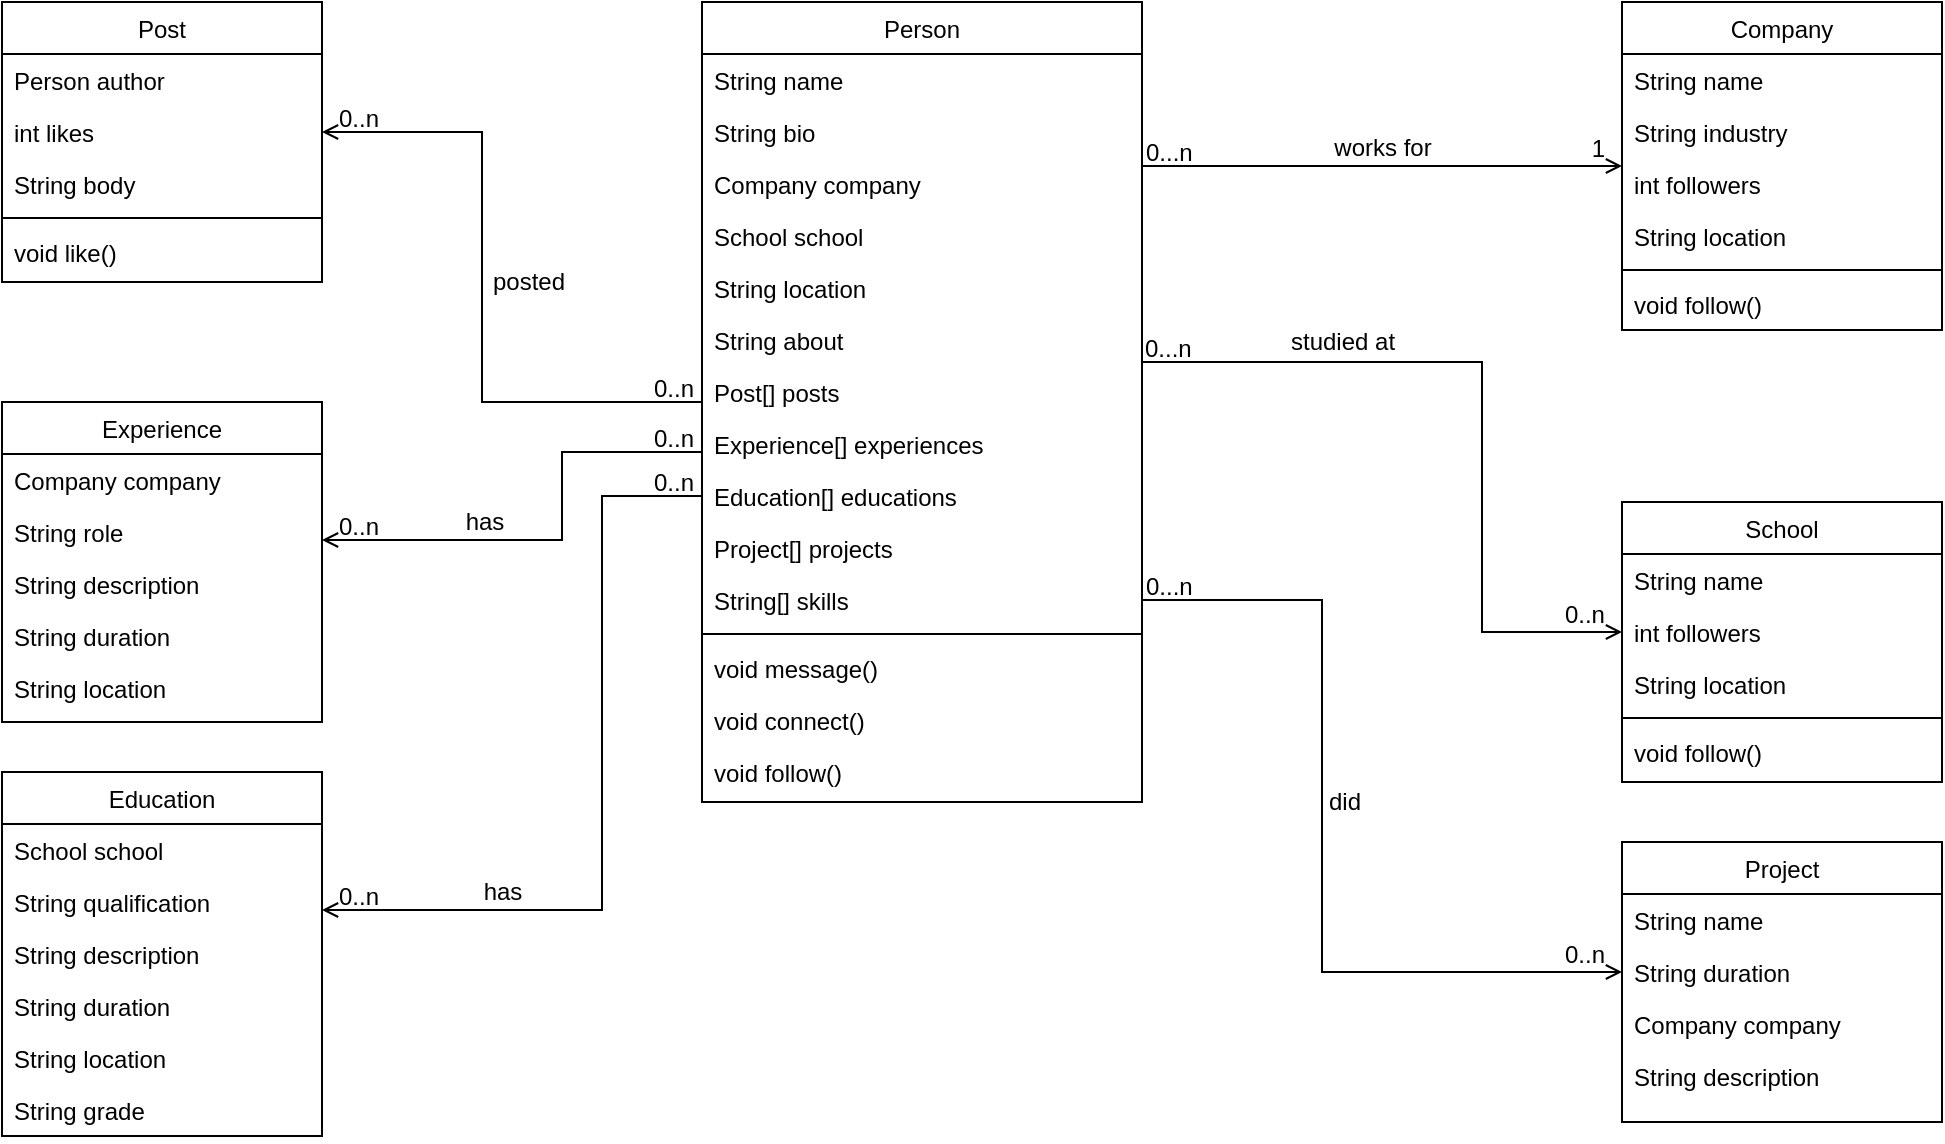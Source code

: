 <mxfile version="26.2.3">
  <diagram id="C5RBs43oDa-KdzZeNtuy" name="Page-1">
    <mxGraphModel dx="2198" dy="619" grid="1" gridSize="10" guides="1" tooltips="1" connect="1" arrows="1" fold="1" page="1" pageScale="1" pageWidth="827" pageHeight="1169" math="0" shadow="0">
      <root>
        <mxCell id="WIyWlLk6GJQsqaUBKTNV-0" />
        <mxCell id="WIyWlLk6GJQsqaUBKTNV-1" parent="WIyWlLk6GJQsqaUBKTNV-0" />
        <mxCell id="zkfFHV4jXpPFQw0GAbJ--0" value="Person" style="swimlane;fontStyle=0;align=center;verticalAlign=top;childLayout=stackLayout;horizontal=1;startSize=26;horizontalStack=0;resizeParent=1;resizeLast=0;collapsible=1;marginBottom=0;rounded=0;shadow=0;strokeWidth=1;" parent="WIyWlLk6GJQsqaUBKTNV-1" vertex="1">
          <mxGeometry x="220" y="120" width="220" height="400" as="geometry">
            <mxRectangle x="230" y="140" width="160" height="26" as="alternateBounds" />
          </mxGeometry>
        </mxCell>
        <mxCell id="zkfFHV4jXpPFQw0GAbJ--1" value="String name" style="text;align=left;verticalAlign=top;spacingLeft=4;spacingRight=4;overflow=hidden;rotatable=0;points=[[0,0.5],[1,0.5]];portConstraint=eastwest;" parent="zkfFHV4jXpPFQw0GAbJ--0" vertex="1">
          <mxGeometry y="26" width="220" height="26" as="geometry" />
        </mxCell>
        <mxCell id="zkfFHV4jXpPFQw0GAbJ--3" value="String bio" style="text;align=left;verticalAlign=top;spacingLeft=4;spacingRight=4;overflow=hidden;rotatable=0;points=[[0,0.5],[1,0.5]];portConstraint=eastwest;rounded=0;shadow=0;html=0;" parent="zkfFHV4jXpPFQw0GAbJ--0" vertex="1">
          <mxGeometry y="52" width="220" height="26" as="geometry" />
        </mxCell>
        <mxCell id="Zt05z4ouzu1vR3HphC0i-8" value="Company company" style="text;align=left;verticalAlign=top;spacingLeft=4;spacingRight=4;overflow=hidden;rotatable=0;points=[[0,0.5],[1,0.5]];portConstraint=eastwest;rounded=0;shadow=0;html=0;" vertex="1" parent="zkfFHV4jXpPFQw0GAbJ--0">
          <mxGeometry y="78" width="220" height="26" as="geometry" />
        </mxCell>
        <mxCell id="Zt05z4ouzu1vR3HphC0i-9" value="School school" style="text;align=left;verticalAlign=top;spacingLeft=4;spacingRight=4;overflow=hidden;rotatable=0;points=[[0,0.5],[1,0.5]];portConstraint=eastwest;rounded=0;shadow=0;html=0;" vertex="1" parent="zkfFHV4jXpPFQw0GAbJ--0">
          <mxGeometry y="104" width="220" height="26" as="geometry" />
        </mxCell>
        <mxCell id="Zt05z4ouzu1vR3HphC0i-7" value="String location" style="text;align=left;verticalAlign=top;spacingLeft=4;spacingRight=4;overflow=hidden;rotatable=0;points=[[0,0.5],[1,0.5]];portConstraint=eastwest;rounded=0;shadow=0;html=0;" vertex="1" parent="zkfFHV4jXpPFQw0GAbJ--0">
          <mxGeometry y="130" width="220" height="26" as="geometry" />
        </mxCell>
        <mxCell id="Zt05z4ouzu1vR3HphC0i-10" value="String about" style="text;align=left;verticalAlign=top;spacingLeft=4;spacingRight=4;overflow=hidden;rotatable=0;points=[[0,0.5],[1,0.5]];portConstraint=eastwest;rounded=0;shadow=0;html=0;" vertex="1" parent="zkfFHV4jXpPFQw0GAbJ--0">
          <mxGeometry y="156" width="220" height="26" as="geometry" />
        </mxCell>
        <mxCell id="Zt05z4ouzu1vR3HphC0i-12" value="Post[] posts" style="text;align=left;verticalAlign=top;spacingLeft=4;spacingRight=4;overflow=hidden;rotatable=0;points=[[0,0.5],[1,0.5]];portConstraint=eastwest;rounded=0;shadow=0;html=0;" vertex="1" parent="zkfFHV4jXpPFQw0GAbJ--0">
          <mxGeometry y="182" width="220" height="26" as="geometry" />
        </mxCell>
        <mxCell id="Zt05z4ouzu1vR3HphC0i-13" value="Experience[] experiences" style="text;align=left;verticalAlign=top;spacingLeft=4;spacingRight=4;overflow=hidden;rotatable=0;points=[[0,0.5],[1,0.5]];portConstraint=eastwest;rounded=0;shadow=0;html=0;" vertex="1" parent="zkfFHV4jXpPFQw0GAbJ--0">
          <mxGeometry y="208" width="220" height="26" as="geometry" />
        </mxCell>
        <mxCell id="Zt05z4ouzu1vR3HphC0i-14" value="Education[] educations" style="text;align=left;verticalAlign=top;spacingLeft=4;spacingRight=4;overflow=hidden;rotatable=0;points=[[0,0.5],[1,0.5]];portConstraint=eastwest;rounded=0;shadow=0;html=0;" vertex="1" parent="zkfFHV4jXpPFQw0GAbJ--0">
          <mxGeometry y="234" width="220" height="26" as="geometry" />
        </mxCell>
        <mxCell id="Zt05z4ouzu1vR3HphC0i-15" value="Project[] projects" style="text;align=left;verticalAlign=top;spacingLeft=4;spacingRight=4;overflow=hidden;rotatable=0;points=[[0,0.5],[1,0.5]];portConstraint=eastwest;rounded=0;shadow=0;html=0;" vertex="1" parent="zkfFHV4jXpPFQw0GAbJ--0">
          <mxGeometry y="260" width="220" height="26" as="geometry" />
        </mxCell>
        <mxCell id="Zt05z4ouzu1vR3HphC0i-16" value="String[] skills" style="text;align=left;verticalAlign=top;spacingLeft=4;spacingRight=4;overflow=hidden;rotatable=0;points=[[0,0.5],[1,0.5]];portConstraint=eastwest;rounded=0;shadow=0;html=0;" vertex="1" parent="zkfFHV4jXpPFQw0GAbJ--0">
          <mxGeometry y="286" width="220" height="26" as="geometry" />
        </mxCell>
        <mxCell id="zkfFHV4jXpPFQw0GAbJ--4" value="" style="line;html=1;strokeWidth=1;align=left;verticalAlign=middle;spacingTop=-1;spacingLeft=3;spacingRight=3;rotatable=0;labelPosition=right;points=[];portConstraint=eastwest;" parent="zkfFHV4jXpPFQw0GAbJ--0" vertex="1">
          <mxGeometry y="312" width="220" height="8" as="geometry" />
        </mxCell>
        <mxCell id="zkfFHV4jXpPFQw0GAbJ--5" value="void message()" style="text;align=left;verticalAlign=top;spacingLeft=4;spacingRight=4;overflow=hidden;rotatable=0;points=[[0,0.5],[1,0.5]];portConstraint=eastwest;" parent="zkfFHV4jXpPFQw0GAbJ--0" vertex="1">
          <mxGeometry y="320" width="220" height="26" as="geometry" />
        </mxCell>
        <mxCell id="Zt05z4ouzu1vR3HphC0i-18" value="void connect()" style="text;align=left;verticalAlign=top;spacingLeft=4;spacingRight=4;overflow=hidden;rotatable=0;points=[[0,0.5],[1,0.5]];portConstraint=eastwest;" vertex="1" parent="zkfFHV4jXpPFQw0GAbJ--0">
          <mxGeometry y="346" width="220" height="26" as="geometry" />
        </mxCell>
        <mxCell id="Zt05z4ouzu1vR3HphC0i-19" value="void follow()" style="text;align=left;verticalAlign=top;spacingLeft=4;spacingRight=4;overflow=hidden;rotatable=0;points=[[0,0.5],[1,0.5]];portConstraint=eastwest;" vertex="1" parent="zkfFHV4jXpPFQw0GAbJ--0">
          <mxGeometry y="372" width="220" height="26" as="geometry" />
        </mxCell>
        <mxCell id="zkfFHV4jXpPFQw0GAbJ--17" value="Company" style="swimlane;fontStyle=0;align=center;verticalAlign=top;childLayout=stackLayout;horizontal=1;startSize=26;horizontalStack=0;resizeParent=1;resizeLast=0;collapsible=1;marginBottom=0;rounded=0;shadow=0;strokeWidth=1;" parent="WIyWlLk6GJQsqaUBKTNV-1" vertex="1">
          <mxGeometry x="680" y="120" width="160" height="164" as="geometry">
            <mxRectangle x="550" y="140" width="160" height="26" as="alternateBounds" />
          </mxGeometry>
        </mxCell>
        <mxCell id="zkfFHV4jXpPFQw0GAbJ--18" value="String name" style="text;align=left;verticalAlign=top;spacingLeft=4;spacingRight=4;overflow=hidden;rotatable=0;points=[[0,0.5],[1,0.5]];portConstraint=eastwest;" parent="zkfFHV4jXpPFQw0GAbJ--17" vertex="1">
          <mxGeometry y="26" width="160" height="26" as="geometry" />
        </mxCell>
        <mxCell id="zkfFHV4jXpPFQw0GAbJ--19" value="String industry" style="text;align=left;verticalAlign=top;spacingLeft=4;spacingRight=4;overflow=hidden;rotatable=0;points=[[0,0.5],[1,0.5]];portConstraint=eastwest;rounded=0;shadow=0;html=0;" parent="zkfFHV4jXpPFQw0GAbJ--17" vertex="1">
          <mxGeometry y="52" width="160" height="26" as="geometry" />
        </mxCell>
        <mxCell id="zkfFHV4jXpPFQw0GAbJ--20" value="int followers" style="text;align=left;verticalAlign=top;spacingLeft=4;spacingRight=4;overflow=hidden;rotatable=0;points=[[0,0.5],[1,0.5]];portConstraint=eastwest;rounded=0;shadow=0;html=0;" parent="zkfFHV4jXpPFQw0GAbJ--17" vertex="1">
          <mxGeometry y="78" width="160" height="26" as="geometry" />
        </mxCell>
        <mxCell id="zkfFHV4jXpPFQw0GAbJ--22" value="String location" style="text;align=left;verticalAlign=top;spacingLeft=4;spacingRight=4;overflow=hidden;rotatable=0;points=[[0,0.5],[1,0.5]];portConstraint=eastwest;rounded=0;shadow=0;html=0;" parent="zkfFHV4jXpPFQw0GAbJ--17" vertex="1">
          <mxGeometry y="104" width="160" height="26" as="geometry" />
        </mxCell>
        <mxCell id="zkfFHV4jXpPFQw0GAbJ--23" value="" style="line;html=1;strokeWidth=1;align=left;verticalAlign=middle;spacingTop=-1;spacingLeft=3;spacingRight=3;rotatable=0;labelPosition=right;points=[];portConstraint=eastwest;" parent="zkfFHV4jXpPFQw0GAbJ--17" vertex="1">
          <mxGeometry y="130" width="160" height="8" as="geometry" />
        </mxCell>
        <mxCell id="zkfFHV4jXpPFQw0GAbJ--24" value="void follow()" style="text;align=left;verticalAlign=top;spacingLeft=4;spacingRight=4;overflow=hidden;rotatable=0;points=[[0,0.5],[1,0.5]];portConstraint=eastwest;" parent="zkfFHV4jXpPFQw0GAbJ--17" vertex="1">
          <mxGeometry y="138" width="160" height="26" as="geometry" />
        </mxCell>
        <mxCell id="zkfFHV4jXpPFQw0GAbJ--26" value="" style="endArrow=open;shadow=0;strokeWidth=1;rounded=0;curved=0;endFill=1;edgeStyle=elbowEdgeStyle;elbow=vertical;" parent="WIyWlLk6GJQsqaUBKTNV-1" source="zkfFHV4jXpPFQw0GAbJ--0" target="zkfFHV4jXpPFQw0GAbJ--17" edge="1">
          <mxGeometry x="0.5" y="41" relative="1" as="geometry">
            <mxPoint x="380" y="192" as="sourcePoint" />
            <mxPoint x="540" y="192" as="targetPoint" />
            <mxPoint x="-40" y="32" as="offset" />
          </mxGeometry>
        </mxCell>
        <mxCell id="zkfFHV4jXpPFQw0GAbJ--27" value="0...n" style="resizable=0;align=left;verticalAlign=bottom;labelBackgroundColor=none;fontSize=12;" parent="zkfFHV4jXpPFQw0GAbJ--26" connectable="0" vertex="1">
          <mxGeometry x="-1" relative="1" as="geometry">
            <mxPoint y="2" as="offset" />
          </mxGeometry>
        </mxCell>
        <mxCell id="zkfFHV4jXpPFQw0GAbJ--28" value="1" style="resizable=0;align=right;verticalAlign=bottom;labelBackgroundColor=none;fontSize=12;" parent="zkfFHV4jXpPFQw0GAbJ--26" connectable="0" vertex="1">
          <mxGeometry x="1" relative="1" as="geometry">
            <mxPoint x="-7" as="offset" />
          </mxGeometry>
        </mxCell>
        <mxCell id="zkfFHV4jXpPFQw0GAbJ--29" value="works for" style="text;html=1;resizable=0;points=[];;align=center;verticalAlign=middle;labelBackgroundColor=none;rounded=0;shadow=0;strokeWidth=1;fontSize=12;" parent="zkfFHV4jXpPFQw0GAbJ--26" vertex="1" connectable="0">
          <mxGeometry x="0.5" y="49" relative="1" as="geometry">
            <mxPoint x="-60" y="40" as="offset" />
          </mxGeometry>
        </mxCell>
        <mxCell id="Zt05z4ouzu1vR3HphC0i-22" value="School" style="swimlane;fontStyle=0;align=center;verticalAlign=top;childLayout=stackLayout;horizontal=1;startSize=26;horizontalStack=0;resizeParent=1;resizeLast=0;collapsible=1;marginBottom=0;rounded=0;shadow=0;strokeWidth=1;" vertex="1" parent="WIyWlLk6GJQsqaUBKTNV-1">
          <mxGeometry x="680" y="370" width="160" height="140" as="geometry">
            <mxRectangle x="550" y="140" width="160" height="26" as="alternateBounds" />
          </mxGeometry>
        </mxCell>
        <mxCell id="Zt05z4ouzu1vR3HphC0i-23" value="String name" style="text;align=left;verticalAlign=top;spacingLeft=4;spacingRight=4;overflow=hidden;rotatable=0;points=[[0,0.5],[1,0.5]];portConstraint=eastwest;" vertex="1" parent="Zt05z4ouzu1vR3HphC0i-22">
          <mxGeometry y="26" width="160" height="26" as="geometry" />
        </mxCell>
        <mxCell id="Zt05z4ouzu1vR3HphC0i-25" value="int followers" style="text;align=left;verticalAlign=top;spacingLeft=4;spacingRight=4;overflow=hidden;rotatable=0;points=[[0,0.5],[1,0.5]];portConstraint=eastwest;rounded=0;shadow=0;html=0;" vertex="1" parent="Zt05z4ouzu1vR3HphC0i-22">
          <mxGeometry y="52" width="160" height="26" as="geometry" />
        </mxCell>
        <mxCell id="Zt05z4ouzu1vR3HphC0i-26" value="String location" style="text;align=left;verticalAlign=top;spacingLeft=4;spacingRight=4;overflow=hidden;rotatable=0;points=[[0,0.5],[1,0.5]];portConstraint=eastwest;rounded=0;shadow=0;html=0;" vertex="1" parent="Zt05z4ouzu1vR3HphC0i-22">
          <mxGeometry y="78" width="160" height="26" as="geometry" />
        </mxCell>
        <mxCell id="Zt05z4ouzu1vR3HphC0i-27" value="" style="line;html=1;strokeWidth=1;align=left;verticalAlign=middle;spacingTop=-1;spacingLeft=3;spacingRight=3;rotatable=0;labelPosition=right;points=[];portConstraint=eastwest;" vertex="1" parent="Zt05z4ouzu1vR3HphC0i-22">
          <mxGeometry y="104" width="160" height="8" as="geometry" />
        </mxCell>
        <mxCell id="Zt05z4ouzu1vR3HphC0i-28" value="void follow()" style="text;align=left;verticalAlign=top;spacingLeft=4;spacingRight=4;overflow=hidden;rotatable=0;points=[[0,0.5],[1,0.5]];portConstraint=eastwest;" vertex="1" parent="Zt05z4ouzu1vR3HphC0i-22">
          <mxGeometry y="112" width="160" height="26" as="geometry" />
        </mxCell>
        <mxCell id="Zt05z4ouzu1vR3HphC0i-29" value="" style="endArrow=open;shadow=0;strokeWidth=1;rounded=0;endFill=1;edgeStyle=orthogonalEdgeStyle;elbow=vertical;entryX=0;entryY=0.5;entryDx=0;entryDy=0;" edge="1" parent="WIyWlLk6GJQsqaUBKTNV-1">
          <mxGeometry x="0.5" y="41" relative="1" as="geometry">
            <mxPoint x="439.49" y="300" as="sourcePoint" />
            <mxPoint x="680" y="435" as="targetPoint" />
            <mxPoint x="-40" y="32" as="offset" />
            <Array as="points">
              <mxPoint x="610" y="300" />
              <mxPoint x="610" y="435" />
            </Array>
          </mxGeometry>
        </mxCell>
        <mxCell id="Zt05z4ouzu1vR3HphC0i-30" value="0...n" style="resizable=0;align=left;verticalAlign=bottom;labelBackgroundColor=none;fontSize=12;" connectable="0" vertex="1" parent="Zt05z4ouzu1vR3HphC0i-29">
          <mxGeometry x="-1" relative="1" as="geometry">
            <mxPoint y="2" as="offset" />
          </mxGeometry>
        </mxCell>
        <mxCell id="Zt05z4ouzu1vR3HphC0i-31" value="0..n" style="resizable=0;align=right;verticalAlign=bottom;labelBackgroundColor=none;fontSize=12;" connectable="0" vertex="1" parent="Zt05z4ouzu1vR3HphC0i-29">
          <mxGeometry x="1" relative="1" as="geometry">
            <mxPoint x="-7" as="offset" />
          </mxGeometry>
        </mxCell>
        <mxCell id="Zt05z4ouzu1vR3HphC0i-32" value="studied at" style="text;html=1;resizable=0;points=[];;align=center;verticalAlign=middle;labelBackgroundColor=none;rounded=0;shadow=0;strokeWidth=1;fontSize=12;" vertex="1" connectable="0" parent="Zt05z4ouzu1vR3HphC0i-29">
          <mxGeometry x="0.5" y="49" relative="1" as="geometry">
            <mxPoint x="-119" y="-121" as="offset" />
          </mxGeometry>
        </mxCell>
        <mxCell id="Zt05z4ouzu1vR3HphC0i-33" value="Post" style="swimlane;fontStyle=0;align=center;verticalAlign=top;childLayout=stackLayout;horizontal=1;startSize=26;horizontalStack=0;resizeParent=1;resizeLast=0;collapsible=1;marginBottom=0;rounded=0;shadow=0;strokeWidth=1;" vertex="1" parent="WIyWlLk6GJQsqaUBKTNV-1">
          <mxGeometry x="-130" y="120" width="160" height="140" as="geometry">
            <mxRectangle x="550" y="140" width="160" height="26" as="alternateBounds" />
          </mxGeometry>
        </mxCell>
        <mxCell id="Zt05z4ouzu1vR3HphC0i-34" value="Person author" style="text;align=left;verticalAlign=top;spacingLeft=4;spacingRight=4;overflow=hidden;rotatable=0;points=[[0,0.5],[1,0.5]];portConstraint=eastwest;" vertex="1" parent="Zt05z4ouzu1vR3HphC0i-33">
          <mxGeometry y="26" width="160" height="26" as="geometry" />
        </mxCell>
        <mxCell id="Zt05z4ouzu1vR3HphC0i-35" value="int likes" style="text;align=left;verticalAlign=top;spacingLeft=4;spacingRight=4;overflow=hidden;rotatable=0;points=[[0,0.5],[1,0.5]];portConstraint=eastwest;rounded=0;shadow=0;html=0;" vertex="1" parent="Zt05z4ouzu1vR3HphC0i-33">
          <mxGeometry y="52" width="160" height="26" as="geometry" />
        </mxCell>
        <mxCell id="Zt05z4ouzu1vR3HphC0i-36" value="String body" style="text;align=left;verticalAlign=top;spacingLeft=4;spacingRight=4;overflow=hidden;rotatable=0;points=[[0,0.5],[1,0.5]];portConstraint=eastwest;rounded=0;shadow=0;html=0;" vertex="1" parent="Zt05z4ouzu1vR3HphC0i-33">
          <mxGeometry y="78" width="160" height="26" as="geometry" />
        </mxCell>
        <mxCell id="Zt05z4ouzu1vR3HphC0i-37" value="" style="line;html=1;strokeWidth=1;align=left;verticalAlign=middle;spacingTop=-1;spacingLeft=3;spacingRight=3;rotatable=0;labelPosition=right;points=[];portConstraint=eastwest;" vertex="1" parent="Zt05z4ouzu1vR3HphC0i-33">
          <mxGeometry y="104" width="160" height="8" as="geometry" />
        </mxCell>
        <mxCell id="Zt05z4ouzu1vR3HphC0i-38" value="void like()" style="text;align=left;verticalAlign=top;spacingLeft=4;spacingRight=4;overflow=hidden;rotatable=0;points=[[0,0.5],[1,0.5]];portConstraint=eastwest;" vertex="1" parent="Zt05z4ouzu1vR3HphC0i-33">
          <mxGeometry y="112" width="160" height="26" as="geometry" />
        </mxCell>
        <mxCell id="Zt05z4ouzu1vR3HphC0i-39" value="" style="endArrow=open;shadow=0;strokeWidth=1;rounded=0;endFill=1;edgeStyle=orthogonalEdgeStyle;elbow=vertical;entryX=1;entryY=0.5;entryDx=0;entryDy=0;" edge="1" parent="WIyWlLk6GJQsqaUBKTNV-1" target="Zt05z4ouzu1vR3HphC0i-35">
          <mxGeometry x="0.5" y="41" relative="1" as="geometry">
            <mxPoint x="220" y="320" as="sourcePoint" />
            <mxPoint x="50" y="320" as="targetPoint" />
            <mxPoint x="-40" y="32" as="offset" />
            <Array as="points">
              <mxPoint x="110" y="320" />
              <mxPoint x="110" y="185" />
            </Array>
          </mxGeometry>
        </mxCell>
        <mxCell id="Zt05z4ouzu1vR3HphC0i-40" value="0..n" style="resizable=0;align=left;verticalAlign=bottom;labelBackgroundColor=none;fontSize=12;" connectable="0" vertex="1" parent="Zt05z4ouzu1vR3HphC0i-39">
          <mxGeometry x="-1" relative="1" as="geometry">
            <mxPoint x="-26" y="2" as="offset" />
          </mxGeometry>
        </mxCell>
        <mxCell id="Zt05z4ouzu1vR3HphC0i-41" value="0..n" style="resizable=0;align=right;verticalAlign=bottom;labelBackgroundColor=none;fontSize=12;" connectable="0" vertex="1" parent="Zt05z4ouzu1vR3HphC0i-39">
          <mxGeometry x="1" relative="1" as="geometry">
            <mxPoint x="30" y="2" as="offset" />
          </mxGeometry>
        </mxCell>
        <mxCell id="Zt05z4ouzu1vR3HphC0i-42" value="posted" style="text;html=1;resizable=0;points=[];;align=center;verticalAlign=middle;labelBackgroundColor=none;rounded=0;shadow=0;strokeWidth=1;fontSize=12;" vertex="1" connectable="0" parent="Zt05z4ouzu1vR3HphC0i-39">
          <mxGeometry x="0.5" y="49" relative="1" as="geometry">
            <mxPoint x="72" y="74" as="offset" />
          </mxGeometry>
        </mxCell>
        <mxCell id="Zt05z4ouzu1vR3HphC0i-44" value="Experience" style="swimlane;fontStyle=0;align=center;verticalAlign=top;childLayout=stackLayout;horizontal=1;startSize=26;horizontalStack=0;resizeParent=1;resizeLast=0;collapsible=1;marginBottom=0;rounded=0;shadow=0;strokeWidth=1;" vertex="1" parent="WIyWlLk6GJQsqaUBKTNV-1">
          <mxGeometry x="-130" y="320" width="160" height="160" as="geometry">
            <mxRectangle x="550" y="140" width="160" height="26" as="alternateBounds" />
          </mxGeometry>
        </mxCell>
        <mxCell id="Zt05z4ouzu1vR3HphC0i-45" value="Company company" style="text;align=left;verticalAlign=top;spacingLeft=4;spacingRight=4;overflow=hidden;rotatable=0;points=[[0,0.5],[1,0.5]];portConstraint=eastwest;" vertex="1" parent="Zt05z4ouzu1vR3HphC0i-44">
          <mxGeometry y="26" width="160" height="26" as="geometry" />
        </mxCell>
        <mxCell id="Zt05z4ouzu1vR3HphC0i-46" value="String role" style="text;align=left;verticalAlign=top;spacingLeft=4;spacingRight=4;overflow=hidden;rotatable=0;points=[[0,0.5],[1,0.5]];portConstraint=eastwest;rounded=0;shadow=0;html=0;" vertex="1" parent="Zt05z4ouzu1vR3HphC0i-44">
          <mxGeometry y="52" width="160" height="26" as="geometry" />
        </mxCell>
        <mxCell id="Zt05z4ouzu1vR3HphC0i-47" value="String description" style="text;align=left;verticalAlign=top;spacingLeft=4;spacingRight=4;overflow=hidden;rotatable=0;points=[[0,0.5],[1,0.5]];portConstraint=eastwest;rounded=0;shadow=0;html=0;" vertex="1" parent="Zt05z4ouzu1vR3HphC0i-44">
          <mxGeometry y="78" width="160" height="26" as="geometry" />
        </mxCell>
        <mxCell id="Zt05z4ouzu1vR3HphC0i-55" value="String duration" style="text;align=left;verticalAlign=top;spacingLeft=4;spacingRight=4;overflow=hidden;rotatable=0;points=[[0,0.5],[1,0.5]];portConstraint=eastwest;rounded=0;shadow=0;html=0;" vertex="1" parent="Zt05z4ouzu1vR3HphC0i-44">
          <mxGeometry y="104" width="160" height="26" as="geometry" />
        </mxCell>
        <mxCell id="Zt05z4ouzu1vR3HphC0i-56" value="String location" style="text;align=left;verticalAlign=top;spacingLeft=4;spacingRight=4;overflow=hidden;rotatable=0;points=[[0,0.5],[1,0.5]];portConstraint=eastwest;rounded=0;shadow=0;html=0;" vertex="1" parent="Zt05z4ouzu1vR3HphC0i-44">
          <mxGeometry y="130" width="160" height="26" as="geometry" />
        </mxCell>
        <mxCell id="Zt05z4ouzu1vR3HphC0i-50" value="" style="endArrow=open;shadow=0;strokeWidth=1;rounded=0;endFill=1;edgeStyle=orthogonalEdgeStyle;elbow=vertical;entryX=1;entryY=0.5;entryDx=0;entryDy=0;exitX=0;exitY=0.5;exitDx=0;exitDy=0;" edge="1" parent="WIyWlLk6GJQsqaUBKTNV-1">
          <mxGeometry x="0.5" y="41" relative="1" as="geometry">
            <mxPoint x="220" y="345.0" as="sourcePoint" />
            <mxPoint x="30" y="389" as="targetPoint" />
            <mxPoint x="-40" y="32" as="offset" />
            <Array as="points">
              <mxPoint x="150" y="345" />
              <mxPoint x="150" y="389" />
            </Array>
          </mxGeometry>
        </mxCell>
        <mxCell id="Zt05z4ouzu1vR3HphC0i-51" value="0..n" style="resizable=0;align=left;verticalAlign=bottom;labelBackgroundColor=none;fontSize=12;" connectable="0" vertex="1" parent="Zt05z4ouzu1vR3HphC0i-50">
          <mxGeometry x="-1" relative="1" as="geometry">
            <mxPoint x="-26" y="2" as="offset" />
          </mxGeometry>
        </mxCell>
        <mxCell id="Zt05z4ouzu1vR3HphC0i-52" value="0..n" style="resizable=0;align=right;verticalAlign=bottom;labelBackgroundColor=none;fontSize=12;" connectable="0" vertex="1" parent="Zt05z4ouzu1vR3HphC0i-50">
          <mxGeometry x="1" relative="1" as="geometry">
            <mxPoint x="30" y="2" as="offset" />
          </mxGeometry>
        </mxCell>
        <mxCell id="Zt05z4ouzu1vR3HphC0i-53" value="has" style="text;html=1;resizable=0;points=[];;align=center;verticalAlign=middle;labelBackgroundColor=none;rounded=0;shadow=0;strokeWidth=1;fontSize=12;" vertex="1" connectable="0" parent="Zt05z4ouzu1vR3HphC0i-50">
          <mxGeometry x="0.5" y="49" relative="1" as="geometry">
            <mxPoint x="22" y="-58" as="offset" />
          </mxGeometry>
        </mxCell>
        <mxCell id="Zt05z4ouzu1vR3HphC0i-58" value="Education" style="swimlane;fontStyle=0;align=center;verticalAlign=top;childLayout=stackLayout;horizontal=1;startSize=26;horizontalStack=0;resizeParent=1;resizeLast=0;collapsible=1;marginBottom=0;rounded=0;shadow=0;strokeWidth=1;" vertex="1" parent="WIyWlLk6GJQsqaUBKTNV-1">
          <mxGeometry x="-130" y="505" width="160" height="182" as="geometry">
            <mxRectangle x="550" y="140" width="160" height="26" as="alternateBounds" />
          </mxGeometry>
        </mxCell>
        <mxCell id="Zt05z4ouzu1vR3HphC0i-59" value="School school" style="text;align=left;verticalAlign=top;spacingLeft=4;spacingRight=4;overflow=hidden;rotatable=0;points=[[0,0.5],[1,0.5]];portConstraint=eastwest;" vertex="1" parent="Zt05z4ouzu1vR3HphC0i-58">
          <mxGeometry y="26" width="160" height="26" as="geometry" />
        </mxCell>
        <mxCell id="Zt05z4ouzu1vR3HphC0i-60" value="String qualification" style="text;align=left;verticalAlign=top;spacingLeft=4;spacingRight=4;overflow=hidden;rotatable=0;points=[[0,0.5],[1,0.5]];portConstraint=eastwest;rounded=0;shadow=0;html=0;" vertex="1" parent="Zt05z4ouzu1vR3HphC0i-58">
          <mxGeometry y="52" width="160" height="26" as="geometry" />
        </mxCell>
        <mxCell id="Zt05z4ouzu1vR3HphC0i-61" value="String description" style="text;align=left;verticalAlign=top;spacingLeft=4;spacingRight=4;overflow=hidden;rotatable=0;points=[[0,0.5],[1,0.5]];portConstraint=eastwest;rounded=0;shadow=0;html=0;" vertex="1" parent="Zt05z4ouzu1vR3HphC0i-58">
          <mxGeometry y="78" width="160" height="26" as="geometry" />
        </mxCell>
        <mxCell id="Zt05z4ouzu1vR3HphC0i-62" value="String duration" style="text;align=left;verticalAlign=top;spacingLeft=4;spacingRight=4;overflow=hidden;rotatable=0;points=[[0,0.5],[1,0.5]];portConstraint=eastwest;rounded=0;shadow=0;html=0;" vertex="1" parent="Zt05z4ouzu1vR3HphC0i-58">
          <mxGeometry y="104" width="160" height="26" as="geometry" />
        </mxCell>
        <mxCell id="Zt05z4ouzu1vR3HphC0i-63" value="String location" style="text;align=left;verticalAlign=top;spacingLeft=4;spacingRight=4;overflow=hidden;rotatable=0;points=[[0,0.5],[1,0.5]];portConstraint=eastwest;rounded=0;shadow=0;html=0;" vertex="1" parent="Zt05z4ouzu1vR3HphC0i-58">
          <mxGeometry y="130" width="160" height="26" as="geometry" />
        </mxCell>
        <mxCell id="Zt05z4ouzu1vR3HphC0i-68" value="String grade" style="text;align=left;verticalAlign=top;spacingLeft=4;spacingRight=4;overflow=hidden;rotatable=0;points=[[0,0.5],[1,0.5]];portConstraint=eastwest;rounded=0;shadow=0;html=0;" vertex="1" parent="Zt05z4ouzu1vR3HphC0i-58">
          <mxGeometry y="156" width="160" height="26" as="geometry" />
        </mxCell>
        <mxCell id="Zt05z4ouzu1vR3HphC0i-64" value="" style="endArrow=open;shadow=0;strokeWidth=1;rounded=0;endFill=1;edgeStyle=orthogonalEdgeStyle;elbow=vertical;entryX=1;entryY=0.5;entryDx=0;entryDy=0;exitX=0;exitY=0.5;exitDx=0;exitDy=0;" edge="1" parent="WIyWlLk6GJQsqaUBKTNV-1" source="Zt05z4ouzu1vR3HphC0i-14">
          <mxGeometry x="0.5" y="41" relative="1" as="geometry">
            <mxPoint x="220" y="530.0" as="sourcePoint" />
            <mxPoint x="30" y="574" as="targetPoint" />
            <mxPoint x="-40" y="32" as="offset" />
            <Array as="points">
              <mxPoint x="170" y="367" />
              <mxPoint x="170" y="574" />
            </Array>
          </mxGeometry>
        </mxCell>
        <mxCell id="Zt05z4ouzu1vR3HphC0i-65" value="0..n" style="resizable=0;align=left;verticalAlign=bottom;labelBackgroundColor=none;fontSize=12;" connectable="0" vertex="1" parent="Zt05z4ouzu1vR3HphC0i-64">
          <mxGeometry x="-1" relative="1" as="geometry">
            <mxPoint x="-26" y="2" as="offset" />
          </mxGeometry>
        </mxCell>
        <mxCell id="Zt05z4ouzu1vR3HphC0i-66" value="0..n" style="resizable=0;align=right;verticalAlign=bottom;labelBackgroundColor=none;fontSize=12;" connectable="0" vertex="1" parent="Zt05z4ouzu1vR3HphC0i-64">
          <mxGeometry x="1" relative="1" as="geometry">
            <mxPoint x="30" y="2" as="offset" />
          </mxGeometry>
        </mxCell>
        <mxCell id="Zt05z4ouzu1vR3HphC0i-67" value="has" style="text;html=1;resizable=0;points=[];;align=center;verticalAlign=middle;labelBackgroundColor=none;rounded=0;shadow=0;strokeWidth=1;fontSize=12;" vertex="1" connectable="0" parent="Zt05z4ouzu1vR3HphC0i-64">
          <mxGeometry x="0.5" y="49" relative="1" as="geometry">
            <mxPoint x="-9" y="-58" as="offset" />
          </mxGeometry>
        </mxCell>
        <mxCell id="Zt05z4ouzu1vR3HphC0i-69" value="Project" style="swimlane;fontStyle=0;align=center;verticalAlign=top;childLayout=stackLayout;horizontal=1;startSize=26;horizontalStack=0;resizeParent=1;resizeLast=0;collapsible=1;marginBottom=0;rounded=0;shadow=0;strokeWidth=1;" vertex="1" parent="WIyWlLk6GJQsqaUBKTNV-1">
          <mxGeometry x="680" y="540" width="160" height="140" as="geometry">
            <mxRectangle x="550" y="140" width="160" height="26" as="alternateBounds" />
          </mxGeometry>
        </mxCell>
        <mxCell id="Zt05z4ouzu1vR3HphC0i-70" value="String name" style="text;align=left;verticalAlign=top;spacingLeft=4;spacingRight=4;overflow=hidden;rotatable=0;points=[[0,0.5],[1,0.5]];portConstraint=eastwest;" vertex="1" parent="Zt05z4ouzu1vR3HphC0i-69">
          <mxGeometry y="26" width="160" height="26" as="geometry" />
        </mxCell>
        <mxCell id="Zt05z4ouzu1vR3HphC0i-71" value="String duration" style="text;align=left;verticalAlign=top;spacingLeft=4;spacingRight=4;overflow=hidden;rotatable=0;points=[[0,0.5],[1,0.5]];portConstraint=eastwest;rounded=0;shadow=0;html=0;" vertex="1" parent="Zt05z4ouzu1vR3HphC0i-69">
          <mxGeometry y="52" width="160" height="26" as="geometry" />
        </mxCell>
        <mxCell id="Zt05z4ouzu1vR3HphC0i-72" value="Company company" style="text;align=left;verticalAlign=top;spacingLeft=4;spacingRight=4;overflow=hidden;rotatable=0;points=[[0,0.5],[1,0.5]];portConstraint=eastwest;rounded=0;shadow=0;html=0;" vertex="1" parent="Zt05z4ouzu1vR3HphC0i-69">
          <mxGeometry y="78" width="160" height="26" as="geometry" />
        </mxCell>
        <mxCell id="Zt05z4ouzu1vR3HphC0i-81" value="String description" style="text;align=left;verticalAlign=top;spacingLeft=4;spacingRight=4;overflow=hidden;rotatable=0;points=[[0,0.5],[1,0.5]];portConstraint=eastwest;rounded=0;shadow=0;html=0;" vertex="1" parent="Zt05z4ouzu1vR3HphC0i-69">
          <mxGeometry y="104" width="160" height="26" as="geometry" />
        </mxCell>
        <mxCell id="Zt05z4ouzu1vR3HphC0i-75" value="" style="endArrow=open;shadow=0;strokeWidth=1;rounded=0;endFill=1;edgeStyle=orthogonalEdgeStyle;elbow=vertical;entryX=0;entryY=0.5;entryDx=0;entryDy=0;exitX=1;exitY=0.5;exitDx=0;exitDy=0;" edge="1" parent="WIyWlLk6GJQsqaUBKTNV-1" source="Zt05z4ouzu1vR3HphC0i-16">
          <mxGeometry x="0.5" y="41" relative="1" as="geometry">
            <mxPoint x="439.49" y="470" as="sourcePoint" />
            <mxPoint x="680" y="605" as="targetPoint" />
            <mxPoint x="-40" y="32" as="offset" />
            <Array as="points">
              <mxPoint x="530" y="419" />
              <mxPoint x="530" y="605" />
            </Array>
          </mxGeometry>
        </mxCell>
        <mxCell id="Zt05z4ouzu1vR3HphC0i-76" value="0...n" style="resizable=0;align=left;verticalAlign=bottom;labelBackgroundColor=none;fontSize=12;" connectable="0" vertex="1" parent="Zt05z4ouzu1vR3HphC0i-75">
          <mxGeometry x="-1" relative="1" as="geometry">
            <mxPoint y="2" as="offset" />
          </mxGeometry>
        </mxCell>
        <mxCell id="Zt05z4ouzu1vR3HphC0i-77" value="0..n" style="resizable=0;align=right;verticalAlign=bottom;labelBackgroundColor=none;fontSize=12;" connectable="0" vertex="1" parent="Zt05z4ouzu1vR3HphC0i-75">
          <mxGeometry x="1" relative="1" as="geometry">
            <mxPoint x="-7" as="offset" />
          </mxGeometry>
        </mxCell>
        <mxCell id="Zt05z4ouzu1vR3HphC0i-78" value="did" style="text;html=1;resizable=0;points=[];;align=center;verticalAlign=middle;labelBackgroundColor=none;rounded=0;shadow=0;strokeWidth=1;fontSize=12;" vertex="1" connectable="0" parent="Zt05z4ouzu1vR3HphC0i-75">
          <mxGeometry x="0.5" y="49" relative="1" as="geometry">
            <mxPoint x="-33" y="-36" as="offset" />
          </mxGeometry>
        </mxCell>
      </root>
    </mxGraphModel>
  </diagram>
</mxfile>

